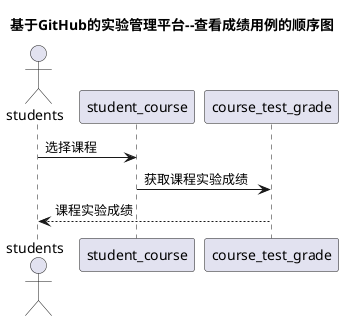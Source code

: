 @startuml
title 基于GitHub的实验管理平台--查看成绩用例的顺序图
actor students
students -> student_course:选择课程
student_course -> course_test_grade:获取课程实验成绩
course_test_grade --> students:课程实验成绩
@enduml